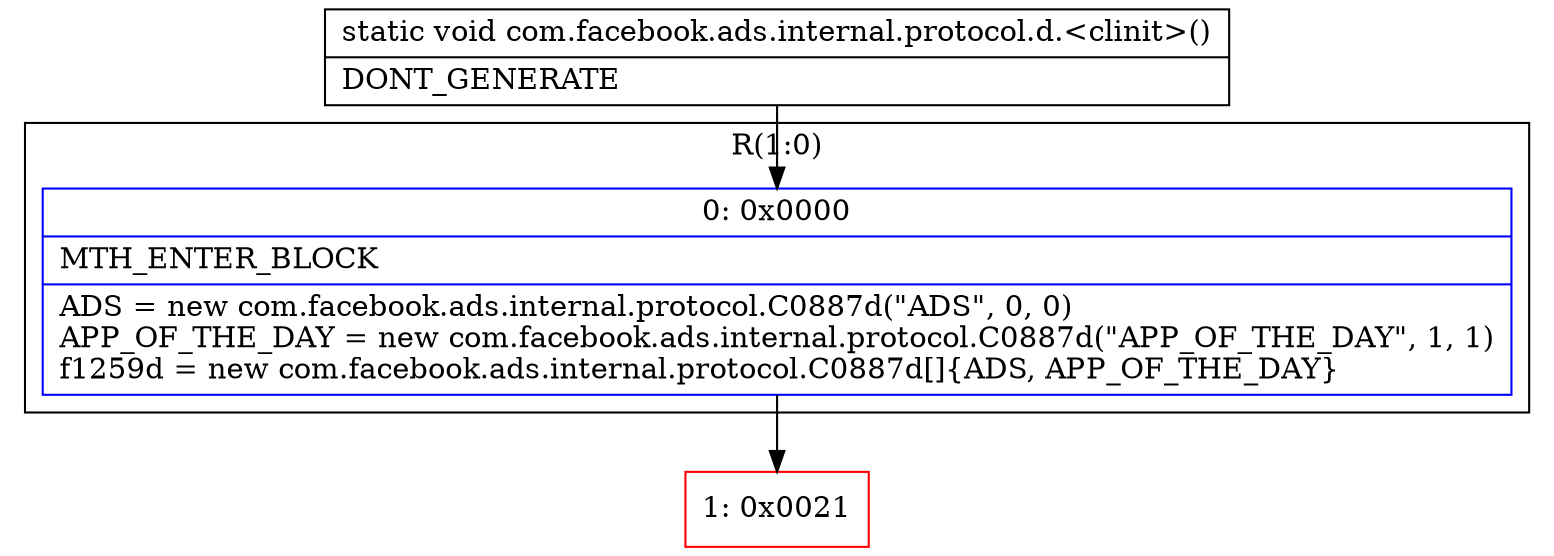 digraph "CFG forcom.facebook.ads.internal.protocol.d.\<clinit\>()V" {
subgraph cluster_Region_1252322861 {
label = "R(1:0)";
node [shape=record,color=blue];
Node_0 [shape=record,label="{0\:\ 0x0000|MTH_ENTER_BLOCK\l|ADS = new com.facebook.ads.internal.protocol.C0887d(\"ADS\", 0, 0)\lAPP_OF_THE_DAY = new com.facebook.ads.internal.protocol.C0887d(\"APP_OF_THE_DAY\", 1, 1)\lf1259d = new com.facebook.ads.internal.protocol.C0887d[]\{ADS, APP_OF_THE_DAY\}\l}"];
}
Node_1 [shape=record,color=red,label="{1\:\ 0x0021}"];
MethodNode[shape=record,label="{static void com.facebook.ads.internal.protocol.d.\<clinit\>()  | DONT_GENERATE\l}"];
MethodNode -> Node_0;
Node_0 -> Node_1;
}

